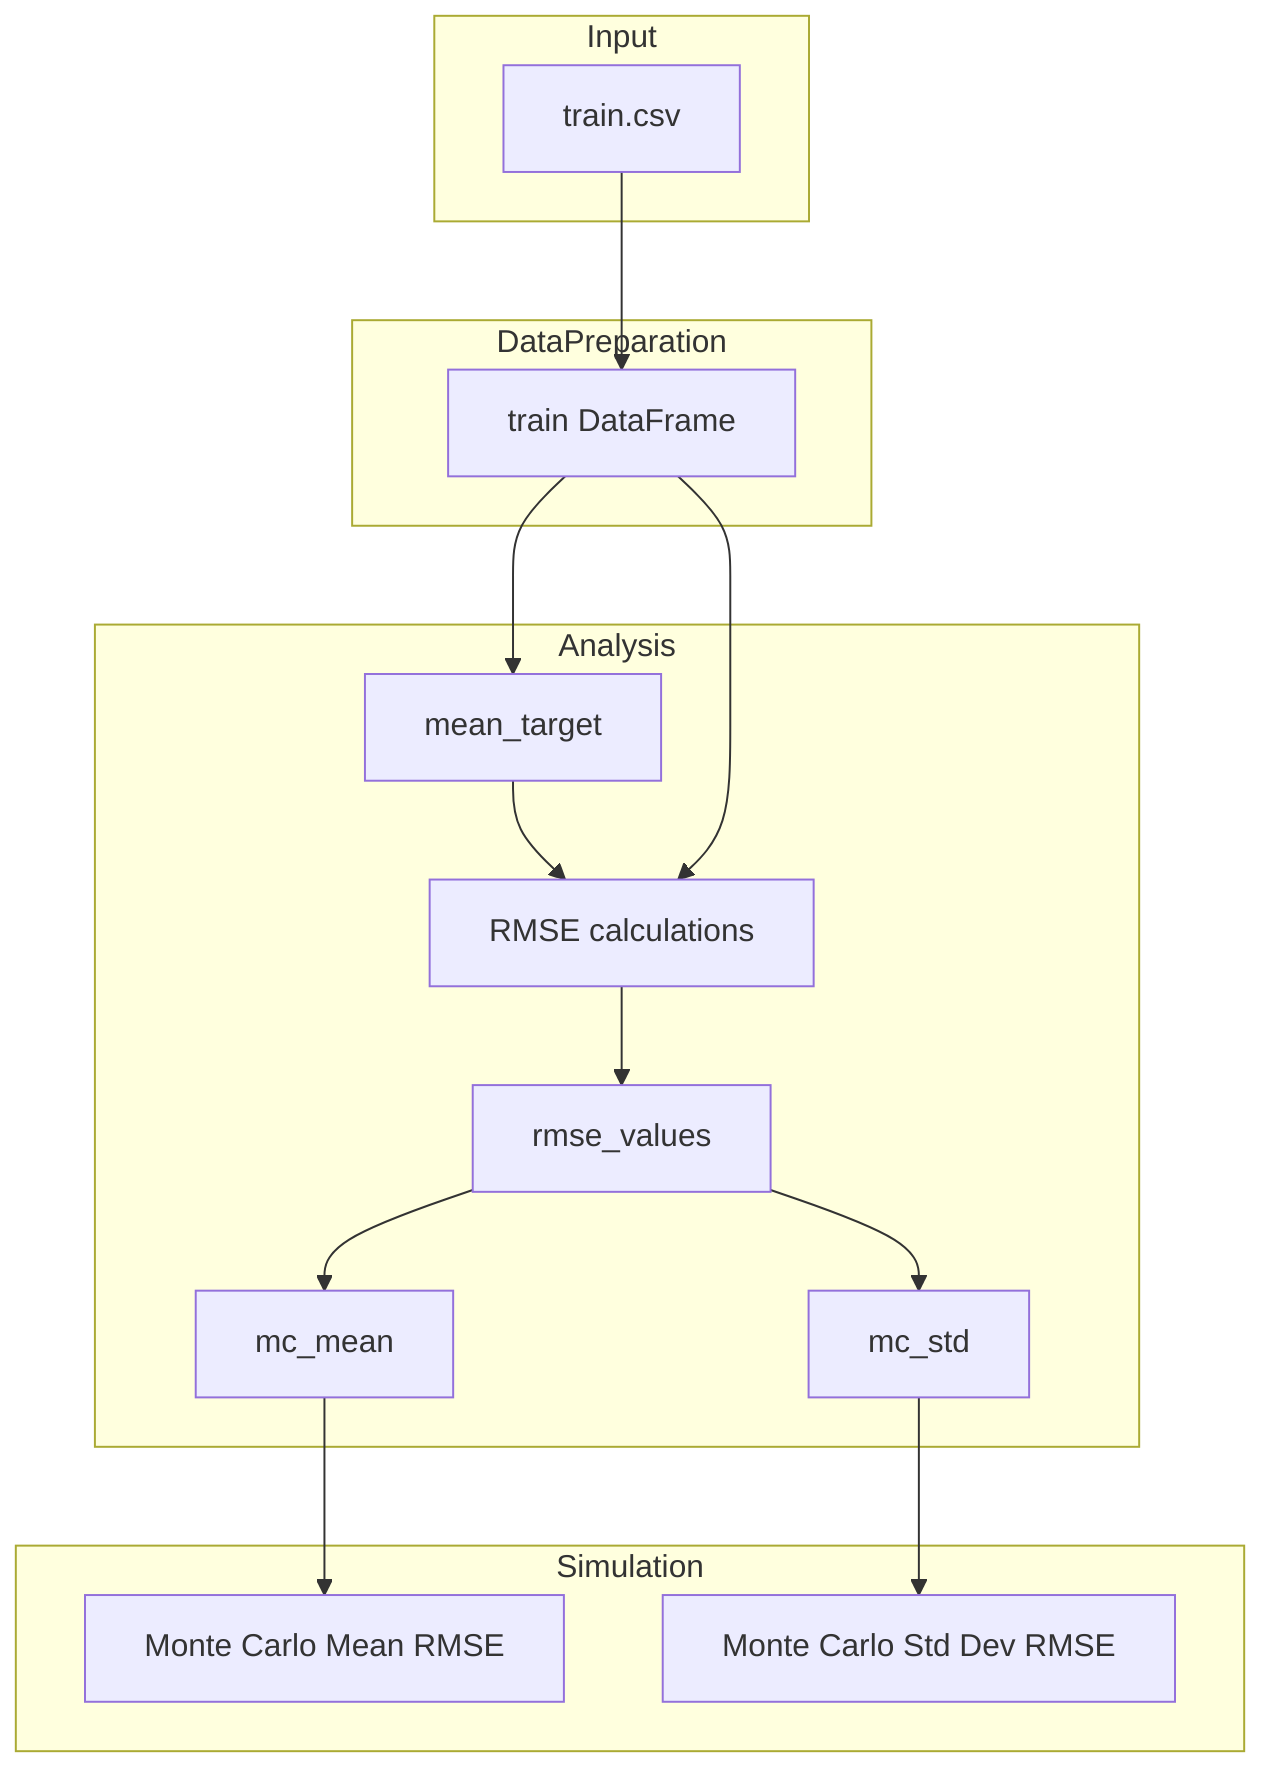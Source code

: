 flowchart TD
    subgraph Input
        A["train.csv"]
        %% Training data containing Pawpularity scores for pet images
    end
    subgraph DataPreparation
        A --> B["train DataFrame"]
        %% DataFrame containing the training data loaded from the CSV file
    end
    subgraph Analysis
        B --> C["mean_target"]
        %% Mean Pawpularity score from the training data
        C --> E["RMSE calculations"]
        B --> E
        E --> F["rmse_values"]
        %% List to store computed RMSE values from simulations
        F --> G["mc_mean"]
        %% Mean of the computed RMSE values from Monte Carlo simulations
        F --> H["mc_std"]
        %% Standard deviation of the computed RMSE values from simulations
    end
    subgraph Simulation
        G --> I["Monte Carlo Mean RMSE"]
        %% Display mean of RMSE distributions
        H --> J["Monte Carlo Std Dev RMSE"]
        %% Display standard deviation of RMSE distributions
    end